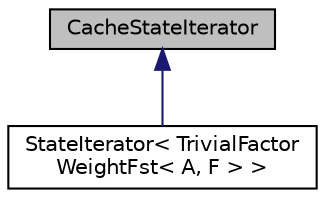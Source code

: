 digraph "CacheStateIterator"
{
  edge [fontname="Helvetica",fontsize="10",labelfontname="Helvetica",labelfontsize="10"];
  node [fontname="Helvetica",fontsize="10",shape=record];
  Node0 [label="CacheStateIterator",height=0.2,width=0.4,color="black", fillcolor="grey75", style="filled", fontcolor="black"];
  Node0 -> Node1 [dir="back",color="midnightblue",fontsize="10",style="solid",fontname="Helvetica"];
  Node1 [label="StateIterator\< TrivialFactor\lWeightFst\< A, F \> \>",height=0.2,width=0.4,color="black", fillcolor="white", style="filled",URL="$classfst_1_1StateIterator_3_01TrivialFactorWeightFst_3_01A_00_01F_01_4_01_4.html"];
}
